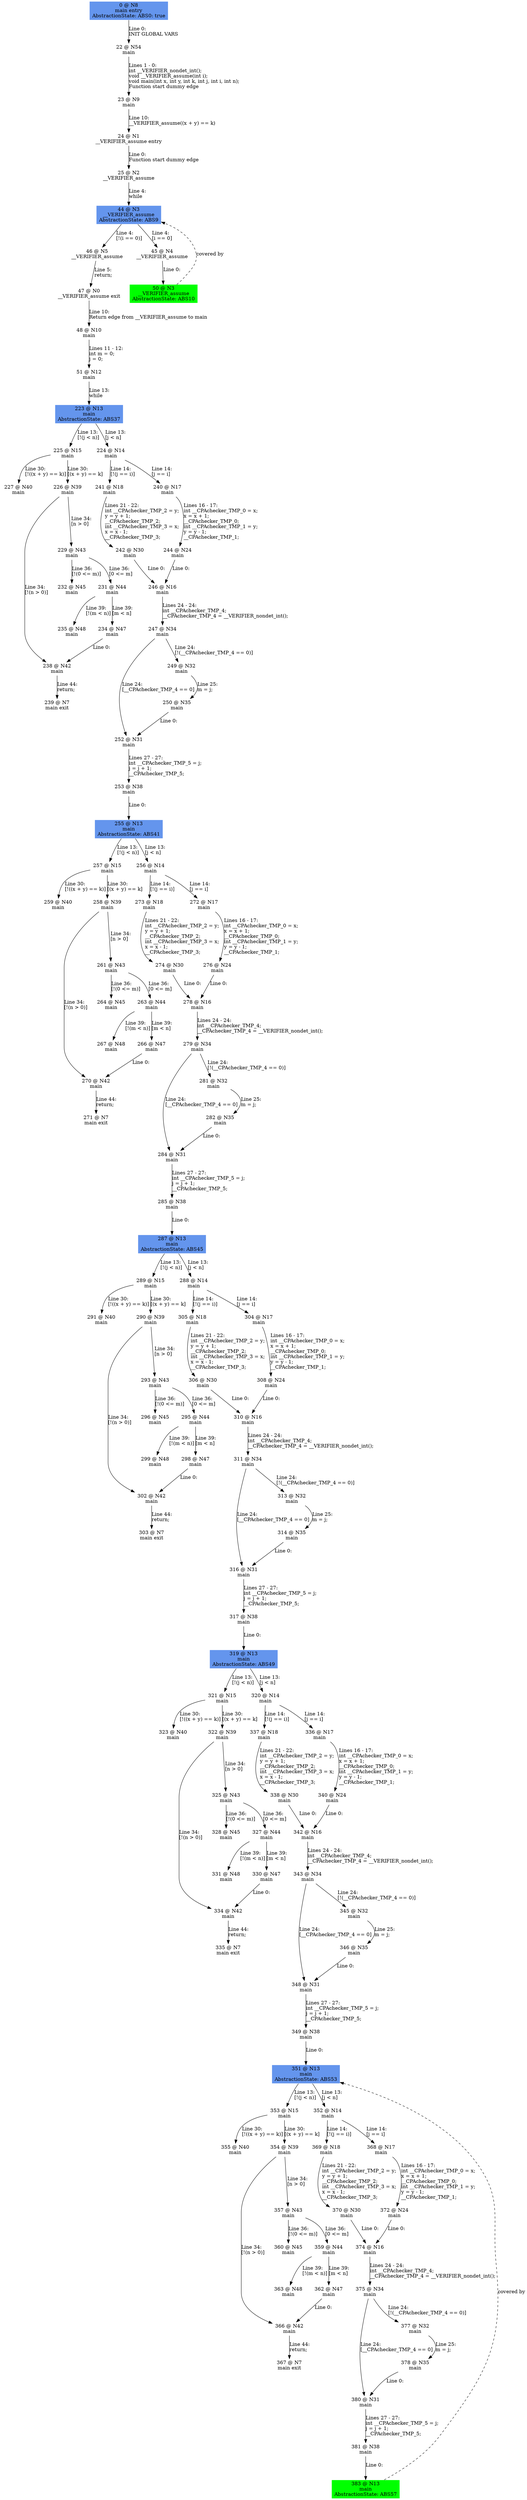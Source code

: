 digraph ARG {
node [style="filled" shape="box" color="white"]
0 [fillcolor="cornflowerblue" label="0 @ N8\nmain entry\nAbstractionState: ABS0: true\n" id="0"]
22 [label="22 @ N54\nmain\n" id="22"]
23 [label="23 @ N9\nmain\n" id="23"]
24 [label="24 @ N1\n__VERIFIER_assume entry\n" id="24"]
25 [label="25 @ N2\n__VERIFIER_assume\n" id="25"]
44 [fillcolor="cornflowerblue" label="44 @ N3\n__VERIFIER_assume\nAbstractionState: ABS9\n" id="44"]
46 [label="46 @ N5\n__VERIFIER_assume\n" id="46"]
47 [label="47 @ N0\n__VERIFIER_assume exit\n" id="47"]
48 [label="48 @ N10\nmain\n" id="48"]
51 [label="51 @ N12\nmain\n" id="51"]
223 [fillcolor="cornflowerblue" label="223 @ N13\nmain\nAbstractionState: ABS37\n" id="223"]
225 [label="225 @ N15\nmain\n" id="225"]
227 [label="227 @ N40\nmain\n" id="227"]
226 [label="226 @ N39\nmain\n" id="226"]
238 [label="238 @ N42\nmain\n" id="238"]
239 [label="239 @ N7\nmain exit\n" id="239"]
229 [label="229 @ N43\nmain\n" id="229"]
232 [label="232 @ N45\nmain\n" id="232"]
231 [label="231 @ N44\nmain\n" id="231"]
235 [label="235 @ N48\nmain\n" id="235"]
234 [label="234 @ N47\nmain\n" id="234"]
224 [label="224 @ N14\nmain\n" id="224"]
241 [label="241 @ N18\nmain\n" id="241"]
242 [label="242 @ N30\nmain\n" id="242"]
246 [label="246 @ N16\nmain\n" id="246"]
247 [label="247 @ N34\nmain\n" id="247"]
252 [label="252 @ N31\nmain\n" id="252"]
253 [label="253 @ N38\nmain\n" id="253"]
255 [fillcolor="cornflowerblue" label="255 @ N13\nmain\nAbstractionState: ABS41\n" id="255"]
257 [label="257 @ N15\nmain\n" id="257"]
259 [label="259 @ N40\nmain\n" id="259"]
258 [label="258 @ N39\nmain\n" id="258"]
270 [label="270 @ N42\nmain\n" id="270"]
271 [label="271 @ N7\nmain exit\n" id="271"]
261 [label="261 @ N43\nmain\n" id="261"]
264 [label="264 @ N45\nmain\n" id="264"]
263 [label="263 @ N44\nmain\n" id="263"]
267 [label="267 @ N48\nmain\n" id="267"]
266 [label="266 @ N47\nmain\n" id="266"]
256 [label="256 @ N14\nmain\n" id="256"]
273 [label="273 @ N18\nmain\n" id="273"]
274 [label="274 @ N30\nmain\n" id="274"]
278 [label="278 @ N16\nmain\n" id="278"]
279 [label="279 @ N34\nmain\n" id="279"]
284 [label="284 @ N31\nmain\n" id="284"]
285 [label="285 @ N38\nmain\n" id="285"]
287 [fillcolor="cornflowerblue" label="287 @ N13\nmain\nAbstractionState: ABS45\n" id="287"]
289 [label="289 @ N15\nmain\n" id="289"]
291 [label="291 @ N40\nmain\n" id="291"]
290 [label="290 @ N39\nmain\n" id="290"]
302 [label="302 @ N42\nmain\n" id="302"]
303 [label="303 @ N7\nmain exit\n" id="303"]
293 [label="293 @ N43\nmain\n" id="293"]
296 [label="296 @ N45\nmain\n" id="296"]
295 [label="295 @ N44\nmain\n" id="295"]
299 [label="299 @ N48\nmain\n" id="299"]
298 [label="298 @ N47\nmain\n" id="298"]
288 [label="288 @ N14\nmain\n" id="288"]
305 [label="305 @ N18\nmain\n" id="305"]
306 [label="306 @ N30\nmain\n" id="306"]
310 [label="310 @ N16\nmain\n" id="310"]
311 [label="311 @ N34\nmain\n" id="311"]
316 [label="316 @ N31\nmain\n" id="316"]
317 [label="317 @ N38\nmain\n" id="317"]
319 [fillcolor="cornflowerblue" label="319 @ N13\nmain\nAbstractionState: ABS49\n" id="319"]
321 [label="321 @ N15\nmain\n" id="321"]
323 [label="323 @ N40\nmain\n" id="323"]
322 [label="322 @ N39\nmain\n" id="322"]
334 [label="334 @ N42\nmain\n" id="334"]
335 [label="335 @ N7\nmain exit\n" id="335"]
325 [label="325 @ N43\nmain\n" id="325"]
328 [label="328 @ N45\nmain\n" id="328"]
327 [label="327 @ N44\nmain\n" id="327"]
331 [label="331 @ N48\nmain\n" id="331"]
330 [label="330 @ N47\nmain\n" id="330"]
320 [label="320 @ N14\nmain\n" id="320"]
337 [label="337 @ N18\nmain\n" id="337"]
338 [label="338 @ N30\nmain\n" id="338"]
342 [label="342 @ N16\nmain\n" id="342"]
343 [label="343 @ N34\nmain\n" id="343"]
348 [label="348 @ N31\nmain\n" id="348"]
349 [label="349 @ N38\nmain\n" id="349"]
351 [fillcolor="cornflowerblue" label="351 @ N13\nmain\nAbstractionState: ABS53\n" id="351"]
353 [label="353 @ N15\nmain\n" id="353"]
355 [label="355 @ N40\nmain\n" id="355"]
354 [label="354 @ N39\nmain\n" id="354"]
366 [label="366 @ N42\nmain\n" id="366"]
367 [label="367 @ N7\nmain exit\n" id="367"]
357 [label="357 @ N43\nmain\n" id="357"]
360 [label="360 @ N45\nmain\n" id="360"]
359 [label="359 @ N44\nmain\n" id="359"]
363 [label="363 @ N48\nmain\n" id="363"]
362 [label="362 @ N47\nmain\n" id="362"]
352 [label="352 @ N14\nmain\n" id="352"]
369 [label="369 @ N18\nmain\n" id="369"]
370 [label="370 @ N30\nmain\n" id="370"]
374 [label="374 @ N16\nmain\n" id="374"]
375 [label="375 @ N34\nmain\n" id="375"]
380 [label="380 @ N31\nmain\n" id="380"]
381 [label="381 @ N38\nmain\n" id="381"]
383 [fillcolor="green" label="383 @ N13\nmain\nAbstractionState: ABS57\n" id="383"]
377 [label="377 @ N32\nmain\n" id="377"]
378 [label="378 @ N35\nmain\n" id="378"]
368 [label="368 @ N17\nmain\n" id="368"]
372 [label="372 @ N24\nmain\n" id="372"]
345 [label="345 @ N32\nmain\n" id="345"]
346 [label="346 @ N35\nmain\n" id="346"]
336 [label="336 @ N17\nmain\n" id="336"]
340 [label="340 @ N24\nmain\n" id="340"]
313 [label="313 @ N32\nmain\n" id="313"]
314 [label="314 @ N35\nmain\n" id="314"]
304 [label="304 @ N17\nmain\n" id="304"]
308 [label="308 @ N24\nmain\n" id="308"]
281 [label="281 @ N32\nmain\n" id="281"]
282 [label="282 @ N35\nmain\n" id="282"]
272 [label="272 @ N17\nmain\n" id="272"]
276 [label="276 @ N24\nmain\n" id="276"]
249 [label="249 @ N32\nmain\n" id="249"]
250 [label="250 @ N35\nmain\n" id="250"]
240 [label="240 @ N17\nmain\n" id="240"]
244 [label="244 @ N24\nmain\n" id="244"]
45 [label="45 @ N4\n__VERIFIER_assume\n" id="45"]
50 [fillcolor="green" label="50 @ N3\n__VERIFIER_assume\nAbstractionState: ABS10\n" id="50"]
0 -> 22 [label="Line 0: \lINIT GLOBAL VARS\l" id="0 -> 22"]
22 -> 23 [label="Lines 1 - 0: \lint __VERIFIER_nondet_int();\lvoid __VERIFIER_assume(int i);\lvoid main(int x, int y, int k, int j, int i, int n);\lFunction start dummy edge\l" id="22 -> 23"]
23 -> 24 [label="Line 10: \l__VERIFIER_assume((x + y) == k)\l" id="23 -> 24"]
24 -> 25 [label="Line 0: \lFunction start dummy edge\l" id="24 -> 25"]
25 -> 44 [label="Line 4: \lwhile\l" id="25 -> 44"]
50 -> 44 [style="dashed" weight="0" label="covered by"]
44 -> 45 [label="Line 4: \l[i == 0]\l" id="44 -> 45"]
44 -> 46 [label="Line 4: \l[!(i == 0)]\l" id="44 -> 46"]
46 -> 47 [label="Line 5: \lreturn;\l" id="46 -> 47"]
47 -> 48 [label="Line 10: \lReturn edge from __VERIFIER_assume to main\l" id="47 -> 48"]
48 -> 51 [label="Lines 11 - 12: \lint m = 0;\lj = 0;\l" id="48 -> 51"]
51 -> 223 [label="Line 13: \lwhile\l" id="51 -> 223"]
223 -> 224 [label="Line 13: \l[j < n]\l" id="223 -> 224"]
223 -> 225 [label="Line 13: \l[!(j < n)]\l" id="223 -> 225"]
225 -> 226 [label="Line 30: \l[(x + y) == k]\l" id="225 -> 226"]
225 -> 227 [label="Line 30: \l[!((x + y) == k)]\l" id="225 -> 227"]
226 -> 229 [label="Line 34: \l[n > 0]\l" id="226 -> 229"]
226 -> 238 [label="Line 34: \l[!(n > 0)]\l" id="226 -> 238"]
238 -> 239 [label="Line 44: \lreturn;\l" id="238 -> 239"]
229 -> 231 [label="Line 36: \l[0 <= m]\l" id="229 -> 231"]
229 -> 232 [label="Line 36: \l[!(0 <= m)]\l" id="229 -> 232"]
231 -> 234 [label="Line 39: \l[m < n]\l" id="231 -> 234"]
231 -> 235 [label="Line 39: \l[!(m < n)]\l" id="231 -> 235"]
234 -> 238 [label="Line 0: \l\l" id="234 -> 238"]
224 -> 240 [label="Line 14: \l[j == i]\l" id="224 -> 240"]
224 -> 241 [label="Line 14: \l[!(j == i)]\l" id="224 -> 241"]
241 -> 242 [label="Lines 21 - 22: \lint __CPAchecker_TMP_2 = y;\ly = y + 1;\l__CPAchecker_TMP_2;\lint __CPAchecker_TMP_3 = x;\lx = x - 1;\l__CPAchecker_TMP_3;\l" id="241 -> 242"]
242 -> 246 [label="Line 0: \l\l" id="242 -> 246"]
246 -> 247 [label="Lines 24 - 24: \lint __CPAchecker_TMP_4;\l__CPAchecker_TMP_4 = __VERIFIER_nondet_int();\l" id="246 -> 247"]
247 -> 249 [label="Line 24: \l[!(__CPAchecker_TMP_4 == 0)]\l" id="247 -> 249"]
247 -> 252 [label="Line 24: \l[__CPAchecker_TMP_4 == 0]\l" id="247 -> 252"]
252 -> 253 [label="Lines 27 - 27: \lint __CPAchecker_TMP_5 = j;\lj = j + 1;\l__CPAchecker_TMP_5;\l" id="252 -> 253"]
253 -> 255 [label="Line 0: \l\l" id="253 -> 255"]
255 -> 256 [label="Line 13: \l[j < n]\l" id="255 -> 256"]
255 -> 257 [label="Line 13: \l[!(j < n)]\l" id="255 -> 257"]
257 -> 258 [label="Line 30: \l[(x + y) == k]\l" id="257 -> 258"]
257 -> 259 [label="Line 30: \l[!((x + y) == k)]\l" id="257 -> 259"]
258 -> 261 [label="Line 34: \l[n > 0]\l" id="258 -> 261"]
258 -> 270 [label="Line 34: \l[!(n > 0)]\l" id="258 -> 270"]
270 -> 271 [label="Line 44: \lreturn;\l" id="270 -> 271"]
261 -> 263 [label="Line 36: \l[0 <= m]\l" id="261 -> 263"]
261 -> 264 [label="Line 36: \l[!(0 <= m)]\l" id="261 -> 264"]
263 -> 266 [label="Line 39: \l[m < n]\l" id="263 -> 266"]
263 -> 267 [label="Line 39: \l[!(m < n)]\l" id="263 -> 267"]
266 -> 270 [label="Line 0: \l\l" id="266 -> 270"]
256 -> 272 [label="Line 14: \l[j == i]\l" id="256 -> 272"]
256 -> 273 [label="Line 14: \l[!(j == i)]\l" id="256 -> 273"]
273 -> 274 [label="Lines 21 - 22: \lint __CPAchecker_TMP_2 = y;\ly = y + 1;\l__CPAchecker_TMP_2;\lint __CPAchecker_TMP_3 = x;\lx = x - 1;\l__CPAchecker_TMP_3;\l" id="273 -> 274"]
274 -> 278 [label="Line 0: \l\l" id="274 -> 278"]
278 -> 279 [label="Lines 24 - 24: \lint __CPAchecker_TMP_4;\l__CPAchecker_TMP_4 = __VERIFIER_nondet_int();\l" id="278 -> 279"]
279 -> 281 [label="Line 24: \l[!(__CPAchecker_TMP_4 == 0)]\l" id="279 -> 281"]
279 -> 284 [label="Line 24: \l[__CPAchecker_TMP_4 == 0]\l" id="279 -> 284"]
284 -> 285 [label="Lines 27 - 27: \lint __CPAchecker_TMP_5 = j;\lj = j + 1;\l__CPAchecker_TMP_5;\l" id="284 -> 285"]
285 -> 287 [label="Line 0: \l\l" id="285 -> 287"]
287 -> 288 [label="Line 13: \l[j < n]\l" id="287 -> 288"]
287 -> 289 [label="Line 13: \l[!(j < n)]\l" id="287 -> 289"]
289 -> 290 [label="Line 30: \l[(x + y) == k]\l" id="289 -> 290"]
289 -> 291 [label="Line 30: \l[!((x + y) == k)]\l" id="289 -> 291"]
290 -> 293 [label="Line 34: \l[n > 0]\l" id="290 -> 293"]
290 -> 302 [label="Line 34: \l[!(n > 0)]\l" id="290 -> 302"]
302 -> 303 [label="Line 44: \lreturn;\l" id="302 -> 303"]
293 -> 295 [label="Line 36: \l[0 <= m]\l" id="293 -> 295"]
293 -> 296 [label="Line 36: \l[!(0 <= m)]\l" id="293 -> 296"]
295 -> 298 [label="Line 39: \l[m < n]\l" id="295 -> 298"]
295 -> 299 [label="Line 39: \l[!(m < n)]\l" id="295 -> 299"]
298 -> 302 [label="Line 0: \l\l" id="298 -> 302"]
288 -> 304 [label="Line 14: \l[j == i]\l" id="288 -> 304"]
288 -> 305 [label="Line 14: \l[!(j == i)]\l" id="288 -> 305"]
305 -> 306 [label="Lines 21 - 22: \lint __CPAchecker_TMP_2 = y;\ly = y + 1;\l__CPAchecker_TMP_2;\lint __CPAchecker_TMP_3 = x;\lx = x - 1;\l__CPAchecker_TMP_3;\l" id="305 -> 306"]
306 -> 310 [label="Line 0: \l\l" id="306 -> 310"]
310 -> 311 [label="Lines 24 - 24: \lint __CPAchecker_TMP_4;\l__CPAchecker_TMP_4 = __VERIFIER_nondet_int();\l" id="310 -> 311"]
311 -> 313 [label="Line 24: \l[!(__CPAchecker_TMP_4 == 0)]\l" id="311 -> 313"]
311 -> 316 [label="Line 24: \l[__CPAchecker_TMP_4 == 0]\l" id="311 -> 316"]
316 -> 317 [label="Lines 27 - 27: \lint __CPAchecker_TMP_5 = j;\lj = j + 1;\l__CPAchecker_TMP_5;\l" id="316 -> 317"]
317 -> 319 [label="Line 0: \l\l" id="317 -> 319"]
319 -> 320 [label="Line 13: \l[j < n]\l" id="319 -> 320"]
319 -> 321 [label="Line 13: \l[!(j < n)]\l" id="319 -> 321"]
321 -> 322 [label="Line 30: \l[(x + y) == k]\l" id="321 -> 322"]
321 -> 323 [label="Line 30: \l[!((x + y) == k)]\l" id="321 -> 323"]
322 -> 325 [label="Line 34: \l[n > 0]\l" id="322 -> 325"]
322 -> 334 [label="Line 34: \l[!(n > 0)]\l" id="322 -> 334"]
334 -> 335 [label="Line 44: \lreturn;\l" id="334 -> 335"]
325 -> 327 [label="Line 36: \l[0 <= m]\l" id="325 -> 327"]
325 -> 328 [label="Line 36: \l[!(0 <= m)]\l" id="325 -> 328"]
327 -> 330 [label="Line 39: \l[m < n]\l" id="327 -> 330"]
327 -> 331 [label="Line 39: \l[!(m < n)]\l" id="327 -> 331"]
330 -> 334 [label="Line 0: \l\l" id="330 -> 334"]
320 -> 336 [label="Line 14: \l[j == i]\l" id="320 -> 336"]
320 -> 337 [label="Line 14: \l[!(j == i)]\l" id="320 -> 337"]
337 -> 338 [label="Lines 21 - 22: \lint __CPAchecker_TMP_2 = y;\ly = y + 1;\l__CPAchecker_TMP_2;\lint __CPAchecker_TMP_3 = x;\lx = x - 1;\l__CPAchecker_TMP_3;\l" id="337 -> 338"]
338 -> 342 [label="Line 0: \l\l" id="338 -> 342"]
342 -> 343 [label="Lines 24 - 24: \lint __CPAchecker_TMP_4;\l__CPAchecker_TMP_4 = __VERIFIER_nondet_int();\l" id="342 -> 343"]
343 -> 345 [label="Line 24: \l[!(__CPAchecker_TMP_4 == 0)]\l" id="343 -> 345"]
343 -> 348 [label="Line 24: \l[__CPAchecker_TMP_4 == 0]\l" id="343 -> 348"]
348 -> 349 [label="Lines 27 - 27: \lint __CPAchecker_TMP_5 = j;\lj = j + 1;\l__CPAchecker_TMP_5;\l" id="348 -> 349"]
349 -> 351 [label="Line 0: \l\l" id="349 -> 351"]
383 -> 351 [style="dashed" weight="0" label="covered by"]
351 -> 352 [label="Line 13: \l[j < n]\l" id="351 -> 352"]
351 -> 353 [label="Line 13: \l[!(j < n)]\l" id="351 -> 353"]
353 -> 354 [label="Line 30: \l[(x + y) == k]\l" id="353 -> 354"]
353 -> 355 [label="Line 30: \l[!((x + y) == k)]\l" id="353 -> 355"]
354 -> 357 [label="Line 34: \l[n > 0]\l" id="354 -> 357"]
354 -> 366 [label="Line 34: \l[!(n > 0)]\l" id="354 -> 366"]
366 -> 367 [label="Line 44: \lreturn;\l" id="366 -> 367"]
357 -> 359 [label="Line 36: \l[0 <= m]\l" id="357 -> 359"]
357 -> 360 [label="Line 36: \l[!(0 <= m)]\l" id="357 -> 360"]
359 -> 362 [label="Line 39: \l[m < n]\l" id="359 -> 362"]
359 -> 363 [label="Line 39: \l[!(m < n)]\l" id="359 -> 363"]
362 -> 366 [label="Line 0: \l\l" id="362 -> 366"]
352 -> 368 [label="Line 14: \l[j == i]\l" id="352 -> 368"]
352 -> 369 [label="Line 14: \l[!(j == i)]\l" id="352 -> 369"]
369 -> 370 [label="Lines 21 - 22: \lint __CPAchecker_TMP_2 = y;\ly = y + 1;\l__CPAchecker_TMP_2;\lint __CPAchecker_TMP_3 = x;\lx = x - 1;\l__CPAchecker_TMP_3;\l" id="369 -> 370"]
370 -> 374 [label="Line 0: \l\l" id="370 -> 374"]
374 -> 375 [label="Lines 24 - 24: \lint __CPAchecker_TMP_4;\l__CPAchecker_TMP_4 = __VERIFIER_nondet_int();\l" id="374 -> 375"]
375 -> 377 [label="Line 24: \l[!(__CPAchecker_TMP_4 == 0)]\l" id="375 -> 377"]
375 -> 380 [label="Line 24: \l[__CPAchecker_TMP_4 == 0]\l" id="375 -> 380"]
380 -> 381 [label="Lines 27 - 27: \lint __CPAchecker_TMP_5 = j;\lj = j + 1;\l__CPAchecker_TMP_5;\l" id="380 -> 381"]
381 -> 383 [label="Line 0: \l\l" id="381 -> 383"]
377 -> 378 [label="Line 25: \lm = j;\l" id="377 -> 378"]
378 -> 380 [label="Line 0: \l\l" id="378 -> 380"]
368 -> 372 [label="Lines 16 - 17: \lint __CPAchecker_TMP_0 = x;\lx = x + 1;\l__CPAchecker_TMP_0;\lint __CPAchecker_TMP_1 = y;\ly = y - 1;\l__CPAchecker_TMP_1;\l" id="368 -> 372"]
372 -> 374 [label="Line 0: \l\l" id="372 -> 374"]
345 -> 346 [label="Line 25: \lm = j;\l" id="345 -> 346"]
346 -> 348 [label="Line 0: \l\l" id="346 -> 348"]
336 -> 340 [label="Lines 16 - 17: \lint __CPAchecker_TMP_0 = x;\lx = x + 1;\l__CPAchecker_TMP_0;\lint __CPAchecker_TMP_1 = y;\ly = y - 1;\l__CPAchecker_TMP_1;\l" id="336 -> 340"]
340 -> 342 [label="Line 0: \l\l" id="340 -> 342"]
313 -> 314 [label="Line 25: \lm = j;\l" id="313 -> 314"]
314 -> 316 [label="Line 0: \l\l" id="314 -> 316"]
304 -> 308 [label="Lines 16 - 17: \lint __CPAchecker_TMP_0 = x;\lx = x + 1;\l__CPAchecker_TMP_0;\lint __CPAchecker_TMP_1 = y;\ly = y - 1;\l__CPAchecker_TMP_1;\l" id="304 -> 308"]
308 -> 310 [label="Line 0: \l\l" id="308 -> 310"]
281 -> 282 [label="Line 25: \lm = j;\l" id="281 -> 282"]
282 -> 284 [label="Line 0: \l\l" id="282 -> 284"]
272 -> 276 [label="Lines 16 - 17: \lint __CPAchecker_TMP_0 = x;\lx = x + 1;\l__CPAchecker_TMP_0;\lint __CPAchecker_TMP_1 = y;\ly = y - 1;\l__CPAchecker_TMP_1;\l" id="272 -> 276"]
276 -> 278 [label="Line 0: \l\l" id="276 -> 278"]
249 -> 250 [label="Line 25: \lm = j;\l" id="249 -> 250"]
250 -> 252 [label="Line 0: \l\l" id="250 -> 252"]
240 -> 244 [label="Lines 16 - 17: \lint __CPAchecker_TMP_0 = x;\lx = x + 1;\l__CPAchecker_TMP_0;\lint __CPAchecker_TMP_1 = y;\ly = y - 1;\l__CPAchecker_TMP_1;\l" id="240 -> 244"]
244 -> 246 [label="Line 0: \l\l" id="244 -> 246"]
45 -> 50 [label="Line 0: \l\l" id="45 -> 50"]
}
